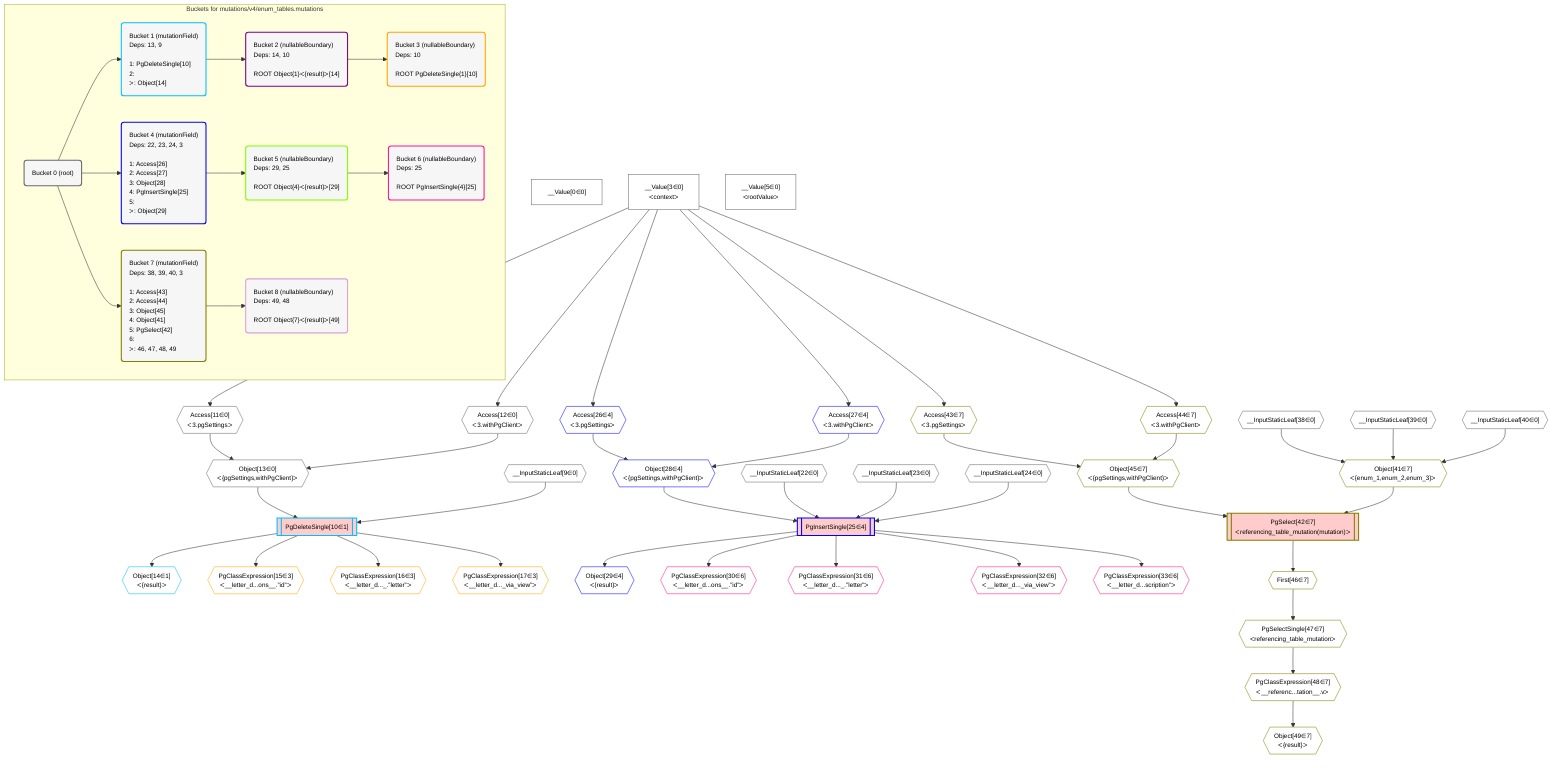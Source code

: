 %%{init: {'themeVariables': { 'fontSize': '12px'}}}%%
graph TD
    classDef path fill:#eee,stroke:#000,color:#000
    classDef plan fill:#fff,stroke-width:1px,color:#000
    classDef itemplan fill:#fff,stroke-width:2px,color:#000
    classDef unbatchedplan fill:#dff,stroke-width:1px,color:#000
    classDef sideeffectplan fill:#fcc,stroke-width:2px,color:#000
    classDef bucket fill:#f6f6f6,color:#000,stroke-width:2px,text-align:left


    %% define steps
    __Value0["__Value[0∈0]"]:::plan
    __Value3["__Value[3∈0]<br />ᐸcontextᐳ"]:::plan
    __Value5["__Value[5∈0]<br />ᐸrootValueᐳ"]:::plan
    __InputStaticLeaf9{{"__InputStaticLeaf[9∈0]"}}:::plan
    Access11{{"Access[11∈0]<br />ᐸ3.pgSettingsᐳ"}}:::plan
    Access12{{"Access[12∈0]<br />ᐸ3.withPgClientᐳ"}}:::plan
    Object13{{"Object[13∈0]<br />ᐸ{pgSettings,withPgClient}ᐳ"}}:::plan
    PgDeleteSingle10[["PgDeleteSingle[10∈1]"]]:::sideeffectplan
    Object14{{"Object[14∈1]<br />ᐸ{result}ᐳ"}}:::plan
    PgClassExpression15{{"PgClassExpression[15∈3]<br />ᐸ__letter_d...ons__.”id”ᐳ"}}:::plan
    PgClassExpression16{{"PgClassExpression[16∈3]<br />ᐸ__letter_d..._.”letter”ᐳ"}}:::plan
    PgClassExpression17{{"PgClassExpression[17∈3]<br />ᐸ__letter_d..._via_view”ᐳ"}}:::plan
    __InputStaticLeaf22{{"__InputStaticLeaf[22∈0]"}}:::plan
    __InputStaticLeaf23{{"__InputStaticLeaf[23∈0]"}}:::plan
    __InputStaticLeaf24{{"__InputStaticLeaf[24∈0]"}}:::plan
    Access26{{"Access[26∈4]<br />ᐸ3.pgSettingsᐳ"}}:::plan
    Access27{{"Access[27∈4]<br />ᐸ3.withPgClientᐳ"}}:::plan
    Object28{{"Object[28∈4]<br />ᐸ{pgSettings,withPgClient}ᐳ"}}:::plan
    PgInsertSingle25[["PgInsertSingle[25∈4]"]]:::sideeffectplan
    Object29{{"Object[29∈4]<br />ᐸ{result}ᐳ"}}:::plan
    PgClassExpression30{{"PgClassExpression[30∈6]<br />ᐸ__letter_d...ons__.”id”ᐳ"}}:::plan
    PgClassExpression31{{"PgClassExpression[31∈6]<br />ᐸ__letter_d..._.”letter”ᐳ"}}:::plan
    PgClassExpression32{{"PgClassExpression[32∈6]<br />ᐸ__letter_d..._via_view”ᐳ"}}:::plan
    PgClassExpression33{{"PgClassExpression[33∈6]<br />ᐸ__letter_d...scription”ᐳ"}}:::plan
    __InputStaticLeaf38{{"__InputStaticLeaf[38∈0]"}}:::plan
    __InputStaticLeaf39{{"__InputStaticLeaf[39∈0]"}}:::plan
    __InputStaticLeaf40{{"__InputStaticLeaf[40∈0]"}}:::plan
    Object41{{"Object[41∈7]<br />ᐸ{enum_1,enum_2,enum_3}ᐳ"}}:::plan
    Access43{{"Access[43∈7]<br />ᐸ3.pgSettingsᐳ"}}:::plan
    Access44{{"Access[44∈7]<br />ᐸ3.withPgClientᐳ"}}:::plan
    Object45{{"Object[45∈7]<br />ᐸ{pgSettings,withPgClient}ᐳ"}}:::plan
    PgSelect42[["PgSelect[42∈7]<br />ᐸreferencing_table_mutation(mutation)ᐳ"]]:::sideeffectplan
    First46{{"First[46∈7]"}}:::plan
    PgSelectSingle47{{"PgSelectSingle[47∈7]<br />ᐸreferencing_table_mutationᐳ"}}:::plan
    PgClassExpression48{{"PgClassExpression[48∈7]<br />ᐸ__referenc...tation__.vᐳ"}}:::plan
    Object49{{"Object[49∈7]<br />ᐸ{result}ᐳ"}}:::plan

    %% plan dependencies
    __Value3 --> Access11
    __Value3 --> Access12
    Access11 & Access12 --> Object13
    Object13 & __InputStaticLeaf9 --> PgDeleteSingle10
    PgDeleteSingle10 --> Object14
    PgDeleteSingle10 --> PgClassExpression15
    PgDeleteSingle10 --> PgClassExpression16
    PgDeleteSingle10 --> PgClassExpression17
    __Value3 --> Access26
    __Value3 --> Access27
    Access26 & Access27 --> Object28
    Object28 & __InputStaticLeaf22 & __InputStaticLeaf23 & __InputStaticLeaf24 --> PgInsertSingle25
    PgInsertSingle25 --> Object29
    PgInsertSingle25 --> PgClassExpression30
    PgInsertSingle25 --> PgClassExpression31
    PgInsertSingle25 --> PgClassExpression32
    PgInsertSingle25 --> PgClassExpression33
    __InputStaticLeaf38 & __InputStaticLeaf39 & __InputStaticLeaf40 --> Object41
    __Value3 --> Access43
    __Value3 --> Access44
    Access43 & Access44 --> Object45
    Object45 & Object41 --> PgSelect42
    PgSelect42 --> First46
    First46 --> PgSelectSingle47
    PgSelectSingle47 --> PgClassExpression48
    PgClassExpression48 --> Object49

    subgraph "Buckets for mutations/v4/enum_tables.mutations"
    Bucket0("Bucket 0 (root)"):::bucket
    classDef bucket0 stroke:#696969
    class Bucket0,__Value0,__Value3,__Value5,__InputStaticLeaf9,Access11,Access12,Object13,__InputStaticLeaf22,__InputStaticLeaf23,__InputStaticLeaf24,__InputStaticLeaf38,__InputStaticLeaf39,__InputStaticLeaf40 bucket0
    Bucket1("Bucket 1 (mutationField)<br />Deps: 13, 9<br /><br />1: PgDeleteSingle[10]<br />2: <br />ᐳ: Object[14]"):::bucket
    classDef bucket1 stroke:#00bfff
    class Bucket1,PgDeleteSingle10,Object14 bucket1
    Bucket2("Bucket 2 (nullableBoundary)<br />Deps: 14, 10<br /><br />ROOT Object{1}ᐸ{result}ᐳ[14]"):::bucket
    classDef bucket2 stroke:#7f007f
    class Bucket2 bucket2
    Bucket3("Bucket 3 (nullableBoundary)<br />Deps: 10<br /><br />ROOT PgDeleteSingle{1}[10]"):::bucket
    classDef bucket3 stroke:#ffa500
    class Bucket3,PgClassExpression15,PgClassExpression16,PgClassExpression17 bucket3
    Bucket4("Bucket 4 (mutationField)<br />Deps: 22, 23, 24, 3<br /><br />1: Access[26]<br />2: Access[27]<br />3: Object[28]<br />4: PgInsertSingle[25]<br />5: <br />ᐳ: Object[29]"):::bucket
    classDef bucket4 stroke:#0000ff
    class Bucket4,PgInsertSingle25,Access26,Access27,Object28,Object29 bucket4
    Bucket5("Bucket 5 (nullableBoundary)<br />Deps: 29, 25<br /><br />ROOT Object{4}ᐸ{result}ᐳ[29]"):::bucket
    classDef bucket5 stroke:#7fff00
    class Bucket5 bucket5
    Bucket6("Bucket 6 (nullableBoundary)<br />Deps: 25<br /><br />ROOT PgInsertSingle{4}[25]"):::bucket
    classDef bucket6 stroke:#ff1493
    class Bucket6,PgClassExpression30,PgClassExpression31,PgClassExpression32,PgClassExpression33 bucket6
    Bucket7("Bucket 7 (mutationField)<br />Deps: 38, 39, 40, 3<br /><br />1: Access[43]<br />2: Access[44]<br />3: Object[45]<br />4: Object[41]<br />5: PgSelect[42]<br />6: <br />ᐳ: 46, 47, 48, 49"):::bucket
    classDef bucket7 stroke:#808000
    class Bucket7,Object41,PgSelect42,Access43,Access44,Object45,First46,PgSelectSingle47,PgClassExpression48,Object49 bucket7
    Bucket8("Bucket 8 (nullableBoundary)<br />Deps: 49, 48<br /><br />ROOT Object{7}ᐸ{result}ᐳ[49]"):::bucket
    classDef bucket8 stroke:#dda0dd
    class Bucket8 bucket8
    Bucket0 --> Bucket1 & Bucket4 & Bucket7
    Bucket1 --> Bucket2
    Bucket2 --> Bucket3
    Bucket4 --> Bucket5
    Bucket5 --> Bucket6
    Bucket7 --> Bucket8
    end